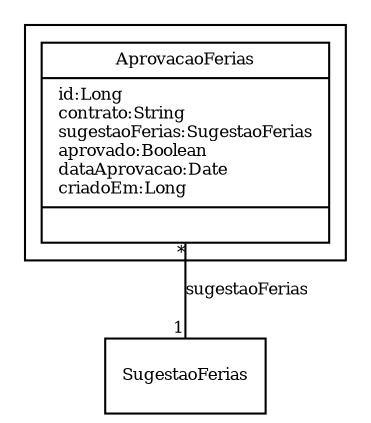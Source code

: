 digraph G{
fontname = "Times-Roman"
fontsize = 8

node [
        fontname = "Times-Roman"
        fontsize = 8
        shape = "record"
]

edge [
        fontname = "Times-Roman"
        fontsize = 8
]

subgraph clusterAPROVAR_PROGRAMACAO_DE_FERIAS
{
AprovacaoFerias [label = "{AprovacaoFerias|id:Long\lcontrato:String\lsugestaoFerias:SugestaoFerias\laprovado:Boolean\ldataAprovacao:Date\lcriadoEm:Long\l|\l}"]
}
edge [arrowhead = "none" headlabel = "1" taillabel = "*"] AprovacaoFerias -> SugestaoFerias [label = "sugestaoFerias"]
}

